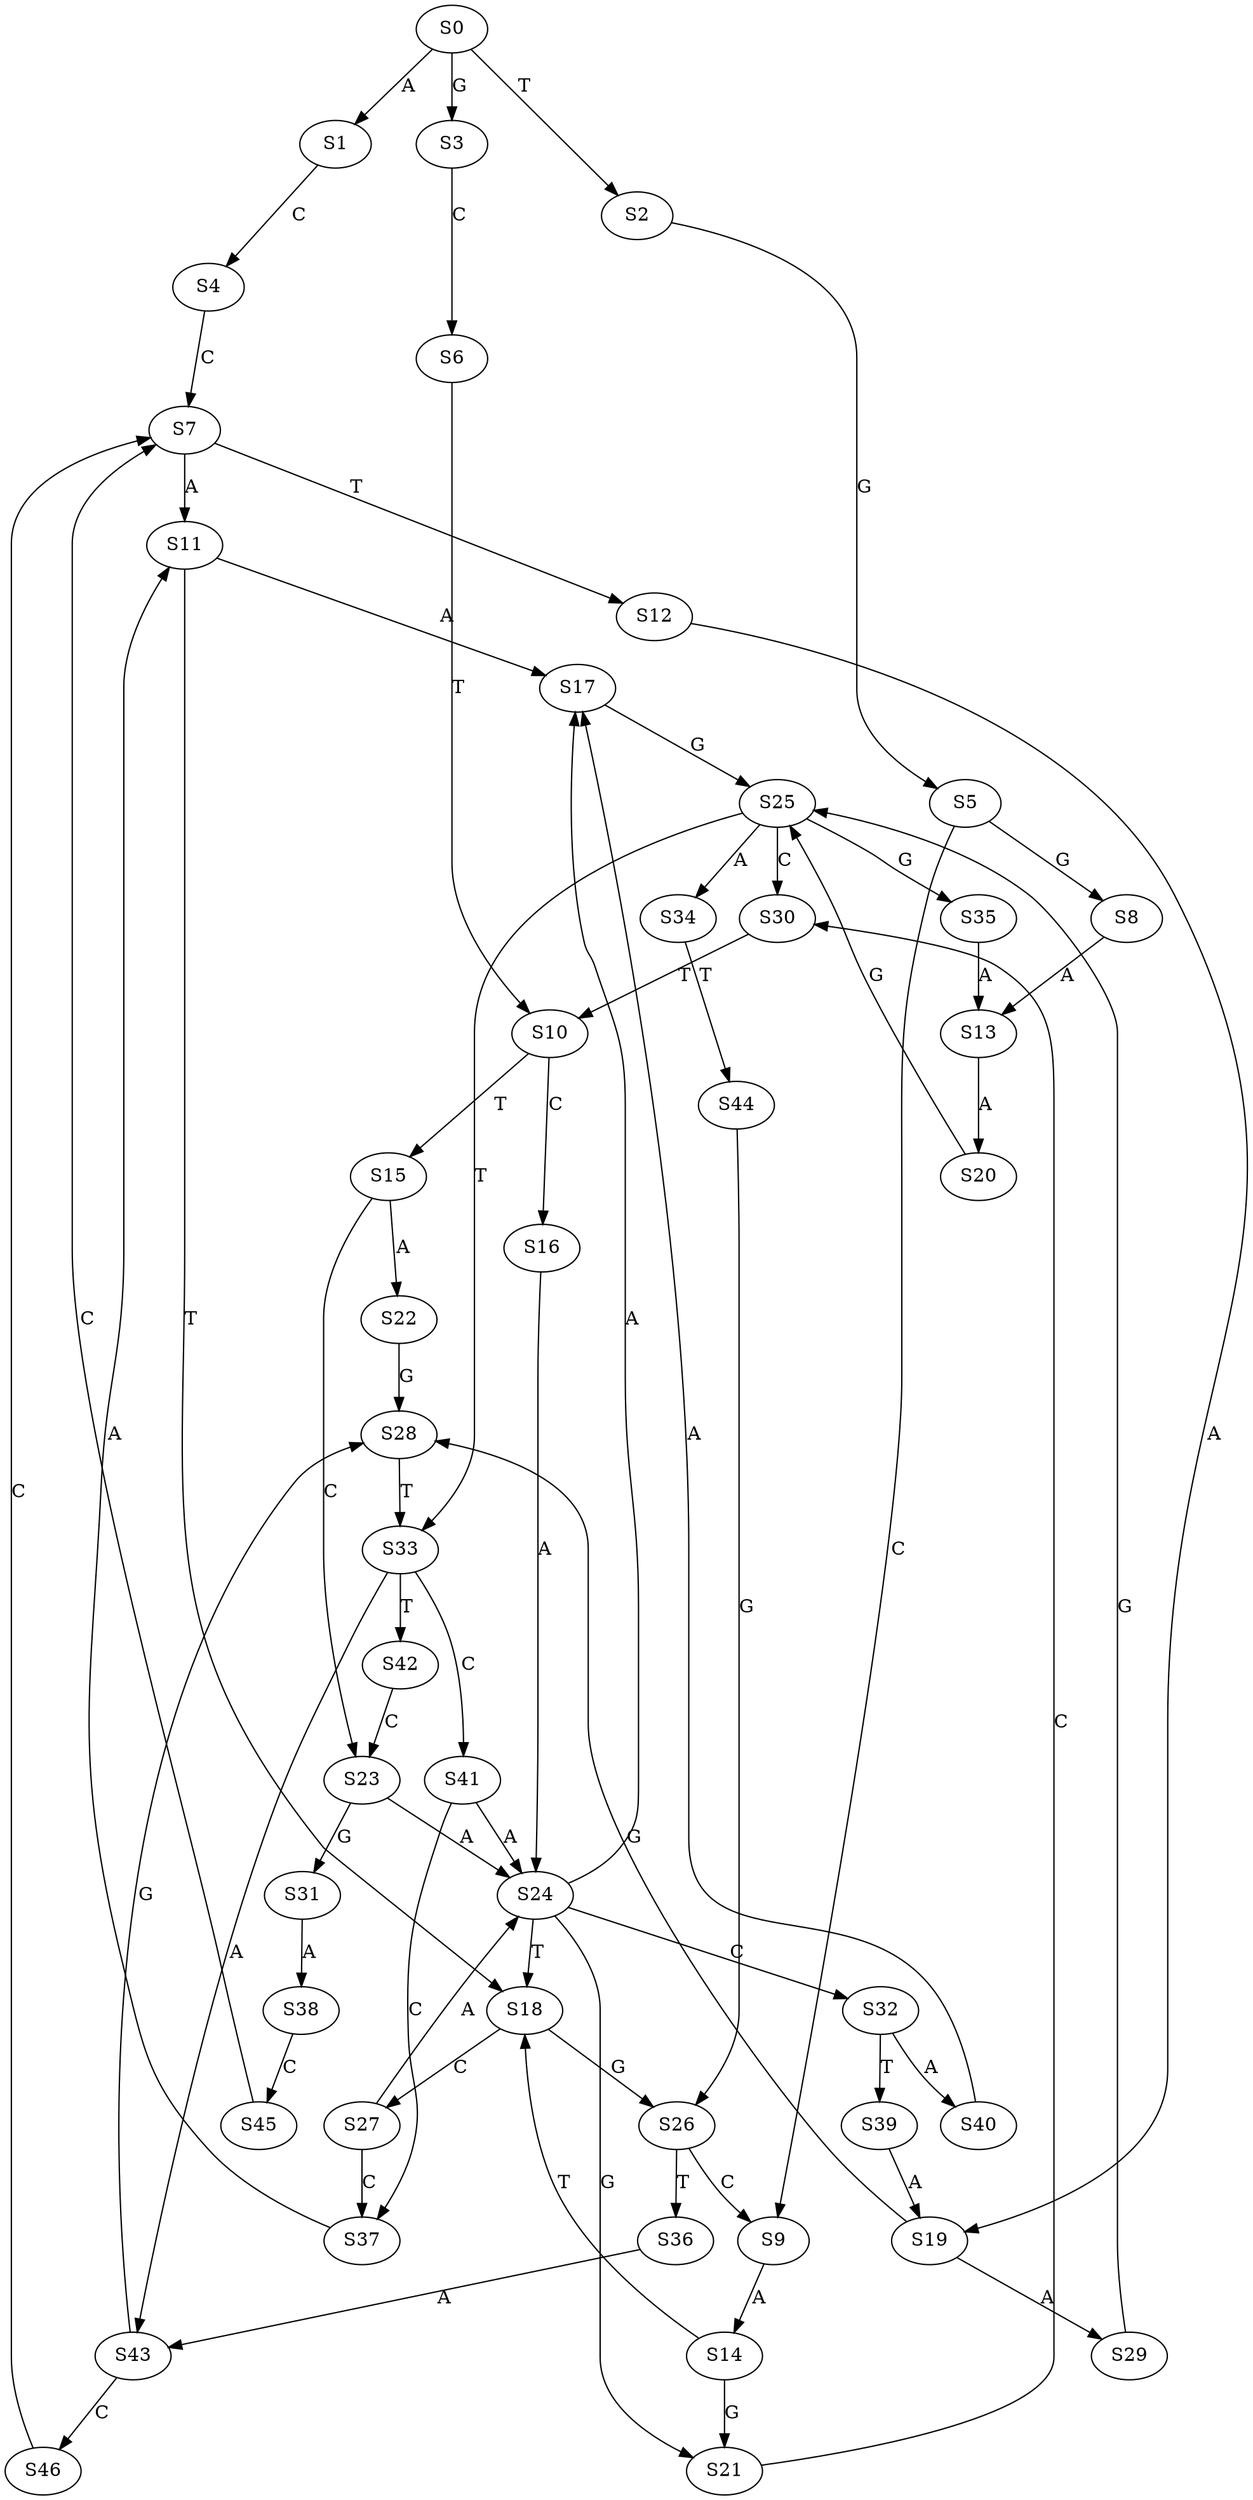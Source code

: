 strict digraph  {
	S0 -> S1 [ label = A ];
	S0 -> S2 [ label = T ];
	S0 -> S3 [ label = G ];
	S1 -> S4 [ label = C ];
	S2 -> S5 [ label = G ];
	S3 -> S6 [ label = C ];
	S4 -> S7 [ label = C ];
	S5 -> S8 [ label = G ];
	S5 -> S9 [ label = C ];
	S6 -> S10 [ label = T ];
	S7 -> S11 [ label = A ];
	S7 -> S12 [ label = T ];
	S8 -> S13 [ label = A ];
	S9 -> S14 [ label = A ];
	S10 -> S15 [ label = T ];
	S10 -> S16 [ label = C ];
	S11 -> S17 [ label = A ];
	S11 -> S18 [ label = T ];
	S12 -> S19 [ label = A ];
	S13 -> S20 [ label = A ];
	S14 -> S21 [ label = G ];
	S14 -> S18 [ label = T ];
	S15 -> S22 [ label = A ];
	S15 -> S23 [ label = C ];
	S16 -> S24 [ label = A ];
	S17 -> S25 [ label = G ];
	S18 -> S26 [ label = G ];
	S18 -> S27 [ label = C ];
	S19 -> S28 [ label = G ];
	S19 -> S29 [ label = A ];
	S20 -> S25 [ label = G ];
	S21 -> S30 [ label = C ];
	S22 -> S28 [ label = G ];
	S23 -> S24 [ label = A ];
	S23 -> S31 [ label = G ];
	S24 -> S18 [ label = T ];
	S24 -> S21 [ label = G ];
	S24 -> S17 [ label = A ];
	S24 -> S32 [ label = C ];
	S25 -> S33 [ label = T ];
	S25 -> S34 [ label = A ];
	S25 -> S35 [ label = G ];
	S25 -> S30 [ label = C ];
	S26 -> S9 [ label = C ];
	S26 -> S36 [ label = T ];
	S27 -> S37 [ label = C ];
	S27 -> S24 [ label = A ];
	S28 -> S33 [ label = T ];
	S29 -> S25 [ label = G ];
	S30 -> S10 [ label = T ];
	S31 -> S38 [ label = A ];
	S32 -> S39 [ label = T ];
	S32 -> S40 [ label = A ];
	S33 -> S41 [ label = C ];
	S33 -> S42 [ label = T ];
	S33 -> S43 [ label = A ];
	S34 -> S44 [ label = T ];
	S35 -> S13 [ label = A ];
	S36 -> S43 [ label = A ];
	S37 -> S11 [ label = A ];
	S38 -> S45 [ label = C ];
	S39 -> S19 [ label = A ];
	S40 -> S17 [ label = A ];
	S41 -> S24 [ label = A ];
	S41 -> S37 [ label = C ];
	S42 -> S23 [ label = C ];
	S43 -> S28 [ label = G ];
	S43 -> S46 [ label = C ];
	S44 -> S26 [ label = G ];
	S45 -> S7 [ label = C ];
	S46 -> S7 [ label = C ];
}
